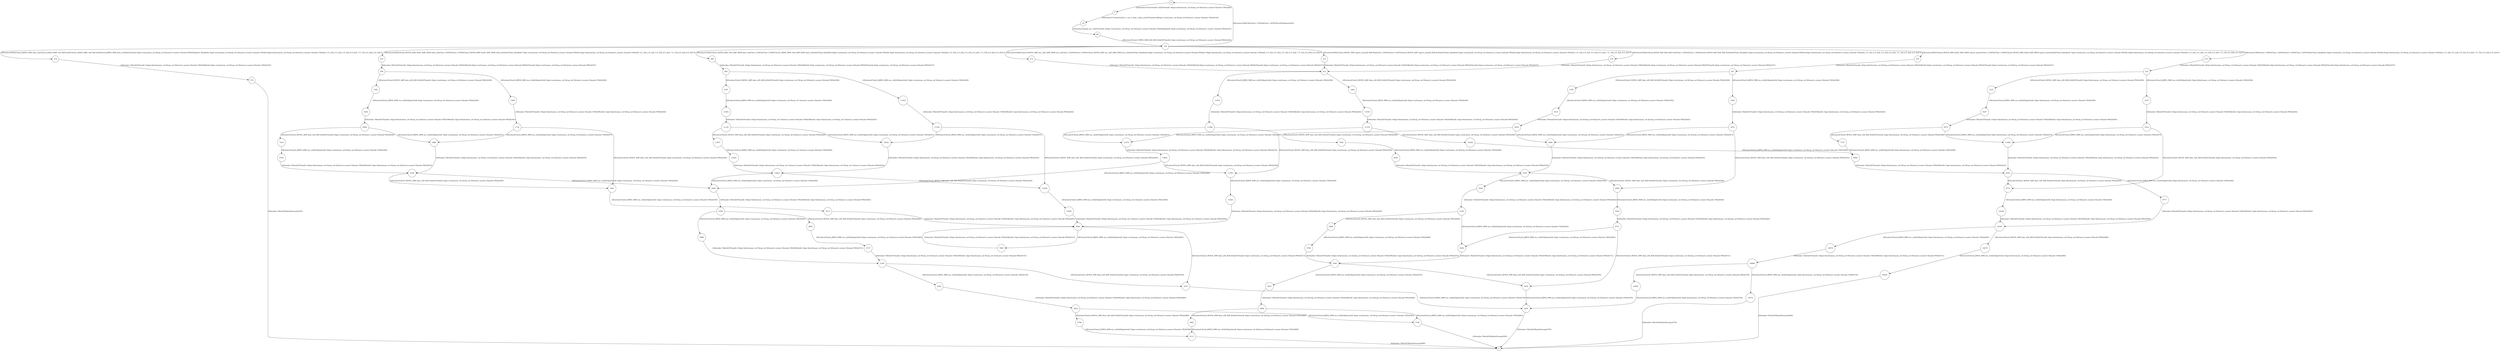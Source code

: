 digraph G {
  0 [shape=circle, ];
  5 [shape=circle, ];
  7 [shape=circle, ];
  18 [shape=circle, ];
  68 [shape=circle, ];
  150 [shape=circle, ];
  269 [shape=circle, ];
  270 [shape=circle, ];
  272 [shape=circle, ];
  273 [shape=circle, ];
  275 [shape=circle, ];
  276 [shape=circle, ];
  278 [shape=circle, ];
  279 [shape=circle, ];
  413 [shape=circle, ];
  493 [shape=circle, ];
  506 [shape=circle, ];
  534 [shape=circle, ];
  547 [shape=circle, ];
  574 [shape=circle, ];
  1368 [shape=circle, ];
  1369 [shape=circle, ];
  1484 [shape=circle, ];
  1497 [shape=circle, ];
  1535 [shape=circle, ];
  1537 [shape=circle, ];
  1559 [shape=circle, ];
  1560 [shape=circle, ];
  1719 [shape=circle, ];
  1814 [shape=circle, ];
  1879 [shape=circle, ];
  1981 [shape=circle, ];
  1988 [shape=circle, ];
  2094 [shape=circle, ];
  2099 [shape=circle, ];
  2254 [shape=circle, ];
  2355 [shape=circle, ];
  2440 [shape=circle, ];
  2549 [shape=circle, ];
  2706 [shape=circle, ];
  2795 [shape=circle, ];
  2885 [shape=circle, ];
  2890 [shape=circle, ];
  2998 [shape=circle, ];
  3004 [shape=circle, ];
  3146 [shape=circle, ];
  3265 [shape=circle, ];
  3337 [shape=circle, ];
  3346 [shape=circle, ];
  3450 [shape=circle, ];
  3453 [shape=circle, ];
  3622 [shape=circle, ];
  3699 [shape=circle, ];
  3789 [shape=circle, ];
  3794 [shape=circle, ];
  3902 [shape=circle, ];
  5037 [shape=circle, ];
  5283 [shape=circle, ];
  5314 [shape=circle, ];
  5515 [shape=circle, ];
  5540 [shape=circle, ];
  5757 [shape=circle, ];
  5782 [shape=circle, ];
  5935 [shape=circle, ];
  6113 [shape=circle, ];
  6375 [shape=circle, ];
  6464 [shape=circle, ];
  6553 [shape=circle, ];
  6642 [shape=circle, ];
  6731 [shape=circle, ];
  7373 [shape=circle, ];
  7518 [shape=circle, ];
  7663 [shape=circle, ];
  7809 [shape=circle, ];
  8649 [shape=circle, ];
  8792 [shape=circle, ];
  8935 [shape=circle, ];
  9352 [shape=circle, ];
  9772 [shape=circle, ];
  9777 [shape=circle, ];
  10196 [shape=circle, ];
  10345 [shape=circle, ];
  10475 [shape=circle, ];
  10479 [shape=circle, ];
  10629 [shape=circle, ];
  10668 [shape=circle, ];
  11002 [shape=circle, ];
  11003 [shape=circle, ];
  11030 [shape=circle, ];
  11033 [shape=circle, ];
  11145 [shape=circle, ];
  11162 [shape=circle, ];
  11376 [shape=circle, ];
  11398 [shape=circle, ];
  11637 [shape=circle, ];
  11763 [shape=circle, ];
  11923 [shape=circle, ];
  11992 [shape=circle, ];
  12028 [shape=circle, ];
  12029 [shape=circle, ];
  12041 [shape=circle, ];
  12832 [shape=circle, ];
  13373 [shape=circle, ];
  13424 [shape=circle, ];
  13520 [shape=circle, ];
  13632 [shape=circle, ];
  14463 [shape=circle, ];
  14472 [shape=circle, ];
  
  
  0 -> 7 [label="((IAttacker(CTimerEnable 3))(((OTime((k 16)(gie false)(umem_val 0)(reg_val 0)(timerA_counter 0)(mode UM))))()8))",
          ];
  7 -> 18 [label="((IAttacker(CCreateEncl(enc_s enc_e data_s data_e)))(((OTime((k 648)(gie true)(umem_val 0)(reg_val 0)(timerA_counter 0)(mode UM))))()18))",
           ];
  18 -> 68 [label="((IAttacker(CJmpIn enc_s))(((OTime((k 18)(gie true)(umem_val 0)(reg_val 0)(timerA_counter 0)(mode UM)))(OJmpIn((k 3)(gie true)(umem_val 0)(reg_val 0)(timerA_counter 2)(mode PM))))()23))",
            ];
  68 -> 150 [label="((IEnclave(CInst(I_CMP(S_IMM 0)(D_R(R 4)))))(((OTime((k 1)(gie true)(umem_val 0)(reg_val 0)(timerA_counter 3)(mode PM))))()24))",
             ];
  150 -> 0 [label="((IEnclave(CIfZ((CRst(CInst I_NOP))((CInst I_NOP)CRst))))((OReset)()24))",
            ];
  150 -> 269 [label="((IEnclave(CIfZ(((CInst(I_ADD(S_IMM 1)(D_AMP_MEM data_s)))(CInst I_NOP))((CInst I_NOP)(CInst(I_ADD(S_IMM 1)(D_AMP_MEM data_s)))))))(((OTime_Handle((k 6)(gie true)(umem_val 0)(reg_val 0)(timerA_counter 3)(mode PM))((k 5)(gie false)(umem_val 0)(reg_val 0)(timerA_counter 2)(mode UM))))((S_3 E_3)(S_4 E_4)(S_5 E_5)(S_6 E_6)(S_7 E_7)(S_8 E_8)(S_9 E_9))27))",
              ];
  150 -> 270 [label="((IEnclave(CIfZ(((CInst(I_MOV(S_IMM 42)(D_AMP_MEM data_s)))(CInst I_NOP))((CInst I_NOP)(CInst(I_MOV(S_IMM 42)(D_AMP_MEM data_s)))))))(((OTime_Handle((k 7)(gie true)(umem_val 0)(reg_val 0)(timerA_counter 4)(mode PM))((k 4)(gie false)(umem_val 0)(reg_val 0)(timerA_counter 2)(mode UM))))((S_3 E_3)(S_4 E_4)(S_5 E_5)(S_6 E_6)(S_7 E_7)(S_8 E_8)(S_9 E_9))27))",
              ];
  150 -> 272 [label="((IEnclave(CIfZ(((CInst(I_MOV(S_AMP enc_s)(D_AMP_MEM enc_s)))(CInst I_NOP))((CInst I_NOP)(CInst(I_MOV(S_AMP enc_s)(D_AMP_MEM enc_s)))))))(((OTime_Handle((k 9)(gie true)(umem_val 0)(reg_val 0)(timerA_counter 0)(mode PM))((k 10)(gie false)(umem_val 0)(reg_val 0)(timerA_counter 4)(mode UM))))((S_3 E_3)(S_4 E_4)(S_5 E_5)(S_6 E_6)(S_7 E_7)(S_8 E_8)(S_9 E_9))27))",
              ];
  150 -> 273 [label="((IEnclave(CIfZ(((CInst(I_MOV(S_AMP unprot_mem)(D_R(R 8))))(CInst I_NOP))((CInst I_NOP)(CInst(I_MOV(S_AMP unprot_mem)(D_R(R 8))))))))(((OTime_Handle((k 5)(gie true)(umem_val 0)(reg_val 0)(timerA_counter 2)(mode PM))((k 6)(gie false)(umem_val 0)(reg_val 0)(timerA_counter 2)(mode UM))))((S_3 E_3)(S_4 E_4)(S_5 E_5)(S_6 E_6)(S_7 E_7)(S_8 E_8)(S_9 E_9))27))",
              ];
  150 -> 275 [label="((IEnclave(CIfZ(((CInst I_DINT)(CInst I_NOP))((CInst I_NOP)(CInst I_DINT)))))(((OTime_Handle((k 3)(gie true)(umem_val 0)(reg_val 0)(timerA_counter 0)(mode PM))((k 8)(gie false)(umem_val 0)(reg_val 0)(timerA_counter 2)(mode UM))))((S_3 E_3)(S_4 E_4)(S_5 E_5)(S_6 E_6)(S_7 E_7)(S_8 E_8)(S_9 E_9))27))",
              ];
  150 -> 276 [label="((IEnclave(CIfZ(((CInst(I_MOV(S_IMM 42)(D_AMP_MEM unprot_mem)))(CInst I_NOP))((CInst I_NOP)(CInst(I_MOV(S_IMM 42)(D_AMP_MEM unprot_mem)))))))(((OTime_Handle((k 7)(gie true)(umem_val 0)(reg_val 0)(timerA_counter 4)(mode PM))((k 4)(gie false)(umem_val 42)(reg_val 0)(timerA_counter 2)(mode UM))))((S_3 E_3)(S_4 E_4)(S_5 E_5)(S_6 E_6)(S_7 E_7)(S_8 E_8)(S_9 E_9))27))",
              ];
  150 -> 278 [label="((IEnclave(CIfZ(((CInst(I_MOV(S_R(R 5))(D_R(R 5))))(CInst I_NOP))((CInst I_NOP)(CInst(I_MOV(S_R(R 5))(D_R(R 5))))))))(((OTime_Handle((k 3)(gie true)(umem_val 0)(reg_val 0)(timerA_counter 0)(mode PM))((k 8)(gie false)(umem_val 0)(reg_val 0)(timerA_counter 2)(mode UM))))((S_3 E_3)(S_4 E_4)(S_5 E_5)(S_6 E_6)(S_7 E_7)(S_8 E_8)(S_9 E_9))27))",
              ];
  150 -> 279 [label="((IEnclave(CIfZ(((CInst(I_JMP(S_IMM data_s)))(CInst(I_ADD(S_IMM 1)(D_R(R 4)))))((CInst(I_ADD(S_IMM 1)(D_R(R 4))))(CInst(I_JMP(S_IMM data_s)))))))(((OTime((k 2)(gie true)(umem_val 0)(reg_val 0)(timerA_counter 5)(mode PM)))(OJmpOut_Handle((k 3)(gie true)(umem_val 0)(reg_val 0)(timerA_counter 2)(mode UM))((k 6)(gie false)(umem_val 0)(reg_val 0)(timerA_counter 2)(mode UM))))((S_3 E_3)(S_4 E_4)(S_5 E_5)(S_6 E_6)(S_7 E_7)(S_8 E_8)(S_9 E_9))27))",
              ];
  269 -> 493 [label="((IAttacker CReti)(((OTime((k 14)(gie false)(umem_val 0)(reg_val 0)(timerA_counter 0)(mode UM)))(OReti((k 5)(gie true)(umem_val 0)(reg_val 0)(timerA_counter 0)(mode PM)))(OTime((k 4)(gie true)(umem_val 0)(reg_val 0)(timerA_counter 0)(mode PM))))()37))",
              ];
  270 -> 506 [label="((IAttacker CReti)(((OTime((k 14)(gie false)(umem_val 0)(reg_val 0)(timerA_counter 0)(mode UM)))(OReti((k 6)(gie true)(umem_val 0)(reg_val 0)(timerA_counter 0)(mode PM)))(OTime((k 4)(gie true)(umem_val 0)(reg_val 0)(timerA_counter 0)(mode PM))))()37))",
              ];
  272 -> 413 [label="((IAttacker CReti)(((OTime((k 14)(gie false)(umem_val 0)(reg_val 0)(timerA_counter 0)(mode UM)))(OReti((k 8)(gie true)(umem_val 0)(reg_val 0)(timerA_counter 0)(mode PM)))(OTime((k 4)(gie true)(umem_val 0)(reg_val 0)(timerA_counter 0)(mode PM))))()37))",
              ];
  273 -> 413 [label="((IAttacker CReti)(((OTime((k 14)(gie false)(umem_val 0)(reg_val 0)(timerA_counter 0)(mode UM)))(OReti((k 4)(gie true)(umem_val 0)(reg_val 0)(timerA_counter 0)(mode PM)))(OTime((k 4)(gie true)(umem_val 0)(reg_val 0)(timerA_counter 0)(mode PM))))()37))",
              ];
  275 -> 534 [label="((IAttacker CReti)(((OTime((k 14)(gie false)(umem_val 0)(reg_val 0)(timerA_counter 0)(mode UM)))(OReti((k 2)(gie false)(umem_val 0)(reg_val 0)(timerA_counter 0)(mode PM)))(OTime((k 4)(gie false)(umem_val 0)(reg_val 0)(timerA_counter 0)(mode PM))))()37))",
              ];
  276 -> 547 [label="((IAttacker CReti)(((OTime((k 14)(gie false)(umem_val 42)(reg_val 0)(timerA_counter 0)(mode UM)))(OReti((k 6)(gie true)(umem_val 42)(reg_val 0)(timerA_counter 0)(mode PM)))(OTime((k 4)(gie true)(umem_val 42)(reg_val 0)(timerA_counter 0)(mode PM))))()37))",
              ];
  278 -> 413 [label="((IAttacker CReti)(((OTime((k 14)(gie false)(umem_val 0)(reg_val 0)(timerA_counter 0)(mode UM)))(OReti((k 2)(gie true)(umem_val 0)(reg_val 0)(timerA_counter 0)(mode PM)))(OTime((k 4)(gie true)(umem_val 0)(reg_val 0)(timerA_counter 0)(mode PM))))()37))",
              ];
  279 -> 574 [label="((IAttacker CReti)(((OTime((k 14)(gie false)(umem_val 0)(reg_val 0)(timerA_counter 0)(mode UM)))(OReti((k 4)(gie true)(umem_val 0)(reg_val 0)(timerA_counter 0)(mode UM))))()35))",
              ];
  413 -> 1484 [label="((IEnclave(CInst(I_MOV(S_AMP data_s)(D_R(R 4)))))(((OTime((k 3)(gie true)(umem_val 0)(reg_val 0)(timerA_counter 0)(mode PM))))()38))",
               ];
  413 -> 11033 [label="((IEnclave(CInst(I_JMP(S_IMM enc_e))))(((OJmpOut((k 3)(gie true)(umem_val 0)(reg_val 0)(timerA_counter 0)(mode UM))))()38))",
                ];
  493 -> 1497 [label="((IEnclave(CInst(I_MOV(S_AMP data_s)(D_R(R 4)))))(((OTime((k 3)(gie true)(umem_val 0)(reg_val 0)(timerA_counter 0)(mode PM))))()38))",
               ];
  493 -> 11003 [label="((IEnclave(CInst(I_JMP(S_IMM enc_e))))(((OJmpOut((k 3)(gie true)(umem_val 0)(reg_val 0)(timerA_counter 0)(mode UM))))()38))",
                ];
  506 -> 1368 [label="((IEnclave(CInst(I_JMP(S_IMM enc_e))))(((OJmpOut((k 3)(gie true)(umem_val 0)(reg_val 0)(timerA_counter 0)(mode UM))))()38))",
               ];
  506 -> 1369 [label="((IEnclave(CInst(I_MOV(S_AMP data_s)(D_R(R 4)))))(((OTime((k 3)(gie true)(umem_val 0)(reg_val 0)(timerA_counter 0)(mode PM))))()38))",
               ];
  534 -> 1535 [label="((IEnclave(CInst(I_MOV(S_AMP data_s)(D_R(R 4)))))(((OTime((k 3)(gie false)(umem_val 0)(reg_val 0)(timerA_counter 0)(mode PM))))()38))",
               ];
  534 -> 1537 [label="((IEnclave(CInst(I_JMP(S_IMM enc_e))))(((OJmpOut((k 3)(gie false)(umem_val 0)(reg_val 0)(timerA_counter 0)(mode UM))))()38))",
               ];
  547 -> 1559 [label="((IEnclave(CInst(I_MOV(S_AMP data_s)(D_R(R 4)))))(((OTime((k 3)(gie true)(umem_val 42)(reg_val 0)(timerA_counter 0)(mode PM))))()38))",
               ];
  547 -> 1560 [label="((IEnclave(CInst(I_JMP(S_IMM enc_e))))(((OJmpOut((k 3)(gie true)(umem_val 42)(reg_val 0)(timerA_counter 0)(mode UM))))()38))",
               ];
  574 -> 5 [label="((IAttacker CReti)((OMaybeDiverge)()35))", ];
  1368 -> 1719 [label="((IAttacker CReti)(((OTime((k 14)(gie false)(umem_val 0)(reg_val 0)(timerA_counter 0)(mode UM)))(OReti((k 1)(gie false)(umem_val 0)(reg_val 0)(timerA_counter 0)(mode PM))))()44))",
                ];
  1369 -> 5283 [label="((IEnclave(CInst(I_JMP(S_IMM enc_e))))(((OJmpOut((k 3)(gie true)(umem_val 0)(reg_val 2)(timerA_counter 0)(mode UM))))()39))",
                ];
  1484 -> 11030 [label="((IEnclave(CInst(I_JMP(S_IMM enc_e))))(((OJmpOut((k 3)(gie true)(umem_val 0)(reg_val 0)(timerA_counter 0)(mode UM))))()39))",
                 ];
  1497 -> 11002 [label="((IEnclave(CInst(I_JMP(S_IMM enc_e))))(((OJmpOut((k 3)(gie true)(umem_val 0)(reg_val 1)(timerA_counter 0)(mode UM))))()39))",
                 ];
  1535 -> 5037 [label="((IEnclave(CInst(I_JMP(S_IMM enc_e))))(((OJmpOut((k 3)(gie false)(umem_val 0)(reg_val 0)(timerA_counter 0)(mode UM))))()39))",
                ];
  1537 -> 1814 [label="((IAttacker CReti)(((OTime((k 14)(gie false)(umem_val 0)(reg_val 0)(timerA_counter 0)(mode UM)))(OReti((k 1)(gie false)(umem_val 0)(reg_val 0)(timerA_counter 0)(mode PM))))()44))",
                ];
  1559 -> 5314 [label="((IEnclave(CInst(I_JMP(S_IMM enc_e))))(((OJmpOut((k 3)(gie true)(umem_val 42)(reg_val 0)(timerA_counter 0)(mode UM))))()39))",
                ];
  1560 -> 1879 [label="((IAttacker CReti)(((OTime((k 14)(gie false)(umem_val 42)(reg_val 0)(timerA_counter 0)(mode UM)))(OReti((k 1)(gie false)(umem_val 42)(reg_val 0)(timerA_counter 0)(mode PM))))()44))",
                ];
  1719 -> 1981 [label="((IEnclave(CInst(I_MOV(S_AMP data_s)(D_R(R 4)))))(((OTime((k 3)(gie true)(umem_val 0)(reg_val 0)(timerA_counter 0)(mode PM))))()50))",
                ];
  1719 -> 1988 [label="((IEnclave(CInst(I_JMP(S_IMM enc_e))))(((OJmpOut((k 3)(gie true)(umem_val 0)(reg_val 0)(timerA_counter 0)(mode UM))))()47))",
                ];
  1814 -> 9772 [label="((IEnclave(CInst(I_MOV(S_AMP data_s)(D_R(R 4)))))(((OTime((k 3)(gie false)(umem_val 0)(reg_val 0)(timerA_counter 0)(mode PM))))()50))",
                ];
  1814 -> 11992 [label="((IEnclave(CInst(I_JMP(S_IMM enc_e))))(((OJmpOut((k 3)(gie false)(umem_val 0)(reg_val 0)(timerA_counter 0)(mode UM))))()47))",
                 ];
  1879 -> 2094 [label="((IEnclave(CInst(I_MOV(S_AMP data_s)(D_R(R 4)))))(((OTime((k 3)(gie true)(umem_val 42)(reg_val 0)(timerA_counter 0)(mode PM))))()50))",
                ];
  1879 -> 2099 [label="((IEnclave(CInst(I_JMP(S_IMM enc_e))))(((OJmpOut((k 3)(gie true)(umem_val 42)(reg_val 0)(timerA_counter 0)(mode UM))))()47))",
                ];
  1981 -> 5515 [label="((IEnclave(CInst(I_JMP(S_IMM enc_e))))(((OJmpOut((k 3)(gie true)(umem_val 0)(reg_val 2)(timerA_counter 0)(mode UM))))()59))",
                ];
  1988 -> 2254 [label="((IAttacker CReti)(((OTime((k 14)(gie false)(umem_val 0)(reg_val 0)(timerA_counter 0)(mode UM)))(OReti((k 1)(gie false)(umem_val 0)(reg_val 0)(timerA_counter 0)(mode PM))))()53))",
                ];
  2094 -> 5540 [label="((IEnclave(CInst(I_JMP(S_IMM enc_e))))(((OJmpOut((k 3)(gie true)(umem_val 42)(reg_val 0)(timerA_counter 0)(mode UM))))()59))",
                ];
  2099 -> 2355 [label="((IAttacker CReti)(((OTime((k 14)(gie false)(umem_val 42)(reg_val 0)(timerA_counter 0)(mode UM)))(OReti((k 1)(gie false)(umem_val 42)(reg_val 0)(timerA_counter 0)(mode PM))))()53))",
                ];
  2254 -> 1981 [label="((IEnclave(CInst(I_MOV(S_AMP data_s)(D_R(R 4)))))(((OTime((k 3)(gie true)(umem_val 0)(reg_val 0)(timerA_counter 0)(mode PM))))()58))",
                ];
  2254 -> 2440 [label="((IEnclave(CInst(I_JMP(S_IMM enc_e))))(((OJmpOut((k 3)(gie true)(umem_val 0)(reg_val 0)(timerA_counter 0)(mode UM))))()56))",
                ];
  2355 -> 2094 [label="((IEnclave(CInst(I_MOV(S_AMP data_s)(D_R(R 4)))))(((OTime((k 3)(gie true)(umem_val 42)(reg_val 0)(timerA_counter 0)(mode PM))))()58))",
                ];
  2355 -> 2549 [label="((IEnclave(CInst(I_JMP(S_IMM enc_e))))(((OJmpOut((k 3)(gie true)(umem_val 42)(reg_val 0)(timerA_counter 0)(mode UM))))()56))",
                ];
  2440 -> 2706 [label="((IAttacker CReti)(((OTime((k 14)(gie false)(umem_val 0)(reg_val 0)(timerA_counter 0)(mode UM)))(OReti((k 1)(gie false)(umem_val 0)(reg_val 0)(timerA_counter 0)(mode PM))))()62))",
                ];
  2549 -> 2795 [label="((IAttacker CReti)(((OTime((k 14)(gie false)(umem_val 42)(reg_val 0)(timerA_counter 0)(mode UM)))(OReti((k 1)(gie false)(umem_val 42)(reg_val 0)(timerA_counter 0)(mode PM))))()62))",
                ];
  2706 -> 2885 [label="((IEnclave(CInst(I_MOV(S_AMP data_s)(D_R(R 4)))))(((OTime((k 3)(gie true)(umem_val 0)(reg_val 0)(timerA_counter 0)(mode PM))))()68))",
                ];
  2706 -> 2890 [label="((IEnclave(CInst(I_JMP(S_IMM enc_e))))(((OJmpOut((k 3)(gie true)(umem_val 0)(reg_val 0)(timerA_counter 0)(mode UM))))()65))",
                ];
  2795 -> 2998 [label="((IEnclave(CInst(I_MOV(S_AMP data_s)(D_R(R 4)))))(((OTime((k 3)(gie true)(umem_val 42)(reg_val 0)(timerA_counter 0)(mode PM))))()68))",
                ];
  2795 -> 3004 [label="((IEnclave(CInst(I_JMP(S_IMM enc_e))))(((OJmpOut((k 3)(gie true)(umem_val 42)(reg_val 0)(timerA_counter 0)(mode UM))))()65))",
                ];
  2885 -> 5757 [label="((IEnclave(CInst(I_JMP(S_IMM enc_e))))(((OJmpOut((k 3)(gie true)(umem_val 0)(reg_val 2)(timerA_counter 0)(mode UM))))()69))",
                ];
  2890 -> 3146 [label="((IAttacker CReti)(((OTime((k 14)(gie false)(umem_val 0)(reg_val 0)(timerA_counter 0)(mode UM)))(OReti((k 1)(gie false)(umem_val 0)(reg_val 0)(timerA_counter 0)(mode PM))))()71))",
                ];
  2998 -> 5782 [label="((IEnclave(CInst(I_JMP(S_IMM enc_e))))(((OJmpOut((k 3)(gie true)(umem_val 42)(reg_val 0)(timerA_counter 0)(mode UM))))()69))",
                ];
  3004 -> 3265 [label="((IAttacker CReti)(((OTime((k 14)(gie false)(umem_val 42)(reg_val 0)(timerA_counter 0)(mode UM)))(OReti((k 1)(gie false)(umem_val 42)(reg_val 0)(timerA_counter 0)(mode PM))))()71))",
                ];
  3146 -> 3337 [label="((IEnclave(CInst(I_MOV(S_AMP data_s)(D_R(R 4)))))(((OTime((k 3)(gie true)(umem_val 0)(reg_val 0)(timerA_counter 0)(mode PM))))()78))",
                ];
  3146 -> 3346 [label="((IEnclave(CInst(I_JMP(S_IMM enc_e))))(((OJmpOut((k 3)(gie true)(umem_val 0)(reg_val 0)(timerA_counter 0)(mode UM))))()74))",
                ];
  3265 -> 3450 [label="((IEnclave(CInst(I_MOV(S_AMP data_s)(D_R(R 4)))))(((OTime((k 3)(gie true)(umem_val 42)(reg_val 0)(timerA_counter 0)(mode PM))))()78))",
                ];
  3265 -> 3453 [label="((IEnclave(CInst(I_JMP(S_IMM enc_e))))(((OJmpOut((k 3)(gie true)(umem_val 42)(reg_val 0)(timerA_counter 0)(mode UM))))()74))",
                ];
  3337 -> 5935 [label="((IEnclave(CInst(I_JMP(S_IMM enc_e))))(((OJmpOut((k 3)(gie true)(umem_val 0)(reg_val 2)(timerA_counter 0)(mode UM))))()79))",
                ];
  3346 -> 3622 [label="((IAttacker CReti)(((OTime((k 14)(gie false)(umem_val 0)(reg_val 0)(timerA_counter 0)(mode UM)))(OReti((k 1)(gie false)(umem_val 0)(reg_val 0)(timerA_counter 0)(mode PM))))()80))",
                ];
  3450 -> 5935 [label="((IEnclave(CInst(I_JMP(S_IMM enc_e))))(((OJmpOut((k 3)(gie true)(umem_val 42)(reg_val 0)(timerA_counter 0)(mode UM))))()79))",
                ];
  3453 -> 3699 [label="((IAttacker CReti)(((OTime((k 14)(gie false)(umem_val 42)(reg_val 0)(timerA_counter 0)(mode UM)))(OReti((k 1)(gie false)(umem_val 42)(reg_val 0)(timerA_counter 0)(mode PM))))()80))",
                ];
  3622 -> 3789 [label="((IEnclave(CInst(I_MOV(S_AMP data_s)(D_R(R 4)))))(((OTime((k 3)(gie true)(umem_val 0)(reg_val 0)(timerA_counter 0)(mode PM))))()88))",
                ];
  3622 -> 3794 [label="((IEnclave(CInst(I_JMP(S_IMM enc_e))))(((OJmpOut((k 3)(gie true)(umem_val 0)(reg_val 0)(timerA_counter 0)(mode UM))))()83))",
                ];
  3699 -> 3794 [label="((IEnclave(CInst(I_JMP(S_IMM enc_e))))(((OJmpOut((k 3)(gie true)(umem_val 42)(reg_val 0)(timerA_counter 0)(mode UM))))()83))",
                ];
  3699 -> 3902 [label="((IEnclave(CInst(I_MOV(S_AMP data_s)(D_R(R 4)))))(((OTime((k 3)(gie true)(umem_val 42)(reg_val 0)(timerA_counter 0)(mode PM))))()88))",
                ];
  3789 -> 6113 [label="((IEnclave(CInst(I_JMP(S_IMM enc_e))))(((OJmpOut((k 3)(gie true)(umem_val 0)(reg_val 2)(timerA_counter 0)(mode UM))))()89))",
                ];
  3794 -> 5 [label="((IAttacker CReti)((OMaybeDiverge)()83))", ];
  3902 -> 6113 [label="((IEnclave(CInst(I_JMP(S_IMM enc_e))))(((OJmpOut((k 3)(gie true)(umem_val 42)(reg_val 0)(timerA_counter 0)(mode UM))))()89))",
                ];
  5037 -> 6375 [label="((IAttacker CReti)(((OTime((k 14)(gie false)(umem_val 0)(reg_val 0)(timerA_counter 0)(mode UM)))(OReti((k 1)(gie false)(umem_val 0)(reg_val 0)(timerA_counter 0)(mode PM))))()45))",
                ];
  5283 -> 6464 [label="((IAttacker CReti)(((OTime((k 14)(gie false)(umem_val 0)(reg_val 2)(timerA_counter 0)(mode UM)))(OReti((k 1)(gie false)(umem_val 0)(reg_val 2)(timerA_counter 0)(mode PM))))()45))",
                ];
  5314 -> 6553 [label="((IAttacker CReti)(((OTime((k 14)(gie false)(umem_val 42)(reg_val 0)(timerA_counter 0)(mode UM)))(OReti((k 1)(gie false)(umem_val 42)(reg_val 0)(timerA_counter 0)(mode PM))))()45))",
                ];
  5515 -> 6642 [label="((IAttacker CReti)(((OTime((k 14)(gie false)(umem_val 0)(reg_val 2)(timerA_counter 0)(mode UM)))(OReti((k 1)(gie false)(umem_val 0)(reg_val 2)(timerA_counter 0)(mode PM))))()65))",
                ];
  5540 -> 6731 [label="((IAttacker CReti)(((OTime((k 14)(gie false)(umem_val 42)(reg_val 0)(timerA_counter 0)(mode UM)))(OReti((k 1)(gie false)(umem_val 42)(reg_val 0)(timerA_counter 0)(mode PM))))()65))",
                ];
  5757 -> 3146 [label="((IAttacker CReti)(((OTime((k 14)(gie false)(umem_val 0)(reg_val 2)(timerA_counter 0)(mode UM)))(OReti((k 1)(gie false)(umem_val 0)(reg_val 2)(timerA_counter 0)(mode PM))))()75))",
                ];
  5782 -> 3265 [label="((IAttacker CReti)(((OTime((k 14)(gie false)(umem_val 42)(reg_val 0)(timerA_counter 0)(mode UM)))(OReti((k 1)(gie false)(umem_val 42)(reg_val 0)(timerA_counter 0)(mode PM))))()75))",
                ];
  5935 -> 5 [label="((IAttacker CReti)((OMaybeDiverge)()79))", ];
  6113 -> 5 [label="((IAttacker CReti)((OMaybeDiverge)()89))", ];
  6375 -> 7373 [label="((IEnclave(CInst(I_MOV(S_AMP data_s)(D_R(R 4)))))(((OTime((k 3)(gie false)(umem_val 0)(reg_val 0)(timerA_counter 0)(mode PM))))()48))",
                ];
  6375 -> 11992 [label="((IEnclave(CInst(I_JMP(S_IMM enc_e))))(((OJmpOut((k 3)(gie false)(umem_val 0)(reg_val 0)(timerA_counter 0)(mode UM))))()47))",
                 ];
  6464 -> 1988 [label="((IEnclave(CInst(I_JMP(S_IMM enc_e))))(((OJmpOut((k 3)(gie true)(umem_val 0)(reg_val 0)(timerA_counter 0)(mode UM))))()47))",
                ];
  6464 -> 7518 [label="((IEnclave(CInst(I_MOV(S_AMP data_s)(D_R(R 4)))))(((OTime((k 3)(gie true)(umem_val 0)(reg_val 0)(timerA_counter 0)(mode PM))))()48))",
                ];
  6553 -> 2099 [label="((IEnclave(CInst(I_JMP(S_IMM enc_e))))(((OJmpOut((k 3)(gie true)(umem_val 42)(reg_val 0)(timerA_counter 0)(mode UM))))()47))",
                ];
  6553 -> 7663 [label="((IEnclave(CInst(I_MOV(S_AMP data_s)(D_R(R 4)))))(((OTime((k 3)(gie true)(umem_val 42)(reg_val 0)(timerA_counter 0)(mode PM))))()48))",
                ];
  6642 -> 3337 [label="((IEnclave(CInst(I_MOV(S_AMP data_s)(D_R(R 4)))))(((OTime((k 3)(gie true)(umem_val 0)(reg_val 0)(timerA_counter 0)(mode PM))))()71))",
                ];
  6642 -> 7809 [label="((IEnclave(CInst(I_JMP(S_IMM enc_e))))(((OJmpOut((k 3)(gie true)(umem_val 0)(reg_val 0)(timerA_counter 0)(mode UM))))()65))",
                ];
  6731 -> 3004 [label="((IEnclave(CInst(I_JMP(S_IMM enc_e))))(((OJmpOut((k 3)(gie true)(umem_val 42)(reg_val 0)(timerA_counter 0)(mode UM))))()65))",
                ];
  6731 -> 3450 [label="((IEnclave(CInst(I_MOV(S_AMP data_s)(D_R(R 4)))))(((OTime((k 3)(gie true)(umem_val 42)(reg_val 0)(timerA_counter 0)(mode PM))))()71))",
                ];
  7373 -> 8649 [label="((IEnclave(CInst(I_JMP(S_IMM enc_e))))(((OJmpOut((k 3)(gie false)(umem_val 0)(reg_val 0)(timerA_counter 0)(mode UM))))()49))",
                ];
  7518 -> 8792 [label="((IEnclave(CInst(I_JMP(S_IMM enc_e))))(((OJmpOut((k 3)(gie true)(umem_val 0)(reg_val 2)(timerA_counter 0)(mode UM))))()49))",
                ];
  7663 -> 8935 [label="((IEnclave(CInst(I_JMP(S_IMM enc_e))))(((OJmpOut((k 3)(gie true)(umem_val 42)(reg_val 0)(timerA_counter 0)(mode UM))))()49))",
                ];
  7809 -> 6642 [label="((IAttacker CReti)(((OTime((k 14)(gie false)(umem_val 0)(reg_val 0)(timerA_counter 0)(mode UM)))(OReti((k 1)(gie false)(umem_val 0)(reg_val 0)(timerA_counter 0)(mode PM))))()71))",
                ];
  8649 -> 9352 [label="((IAttacker CReti)(((OTime((k 14)(gie false)(umem_val 0)(reg_val 0)(timerA_counter 0)(mode UM)))(OReti((k 1)(gie false)(umem_val 0)(reg_val 0)(timerA_counter 0)(mode PM))))()55))",
                ];
  8792 -> 2254 [label="((IAttacker CReti)(((OTime((k 14)(gie false)(umem_val 0)(reg_val 2)(timerA_counter 0)(mode UM)))(OReti((k 1)(gie false)(umem_val 0)(reg_val 2)(timerA_counter 0)(mode PM))))()55))",
                ];
  8935 -> 2355 [label="((IAttacker CReti)(((OTime((k 14)(gie false)(umem_val 42)(reg_val 0)(timerA_counter 0)(mode UM)))(OReti((k 1)(gie false)(umem_val 42)(reg_val 0)(timerA_counter 0)(mode PM))))()55))",
                ];
  9352 -> 9772 [label="((IEnclave(CInst(I_MOV(S_AMP data_s)(D_R(R 4)))))(((OTime((k 3)(gie false)(umem_val 0)(reg_val 0)(timerA_counter 0)(mode PM))))()58))",
                ];
  9352 -> 9777 [label="((IEnclave(CInst(I_JMP(S_IMM enc_e))))(((OJmpOut((k 3)(gie false)(umem_val 0)(reg_val 0)(timerA_counter 0)(mode UM))))()56))",
                ];
  9772 -> 10196 [label="((IEnclave(CInst(I_JMP(S_IMM enc_e))))(((OJmpOut((k 3)(gie false)(umem_val 0)(reg_val 0)(timerA_counter 0)(mode UM))))()59))",
                 ];
  9777 -> 10345 [label="((IAttacker CReti)(((OTime((k 14)(gie false)(umem_val 0)(reg_val 0)(timerA_counter 0)(mode UM)))(OReti((k 1)(gie false)(umem_val 0)(reg_val 0)(timerA_counter 0)(mode PM))))()62))",
                 ];
  10196 -> 10345 [label="((IAttacker CReti)(((OTime((k 14)(gie false)(umem_val 0)(reg_val 0)(timerA_counter 0)(mode UM)))(OReti((k 1)(gie false)(umem_val 0)(reg_val 0)(timerA_counter 0)(mode PM))))()65))",
                  ];
  10345 -> 10475 [label="((IEnclave(CInst(I_MOV(S_AMP data_s)(D_R(R 4)))))(((OTime((k 3)(gie false)(umem_val 0)(reg_val 0)(timerA_counter 0)(mode PM))))()68))",
                  ];
  10345 -> 10479 [label="((IEnclave(CInst(I_JMP(S_IMM enc_e))))(((OJmpOut((k 3)(gie false)(umem_val 0)(reg_val 0)(timerA_counter 0)(mode UM))))()65))",
                  ];
  10475 -> 10629 [label="((IEnclave(CInst(I_JMP(S_IMM enc_e))))(((OJmpOut((k 3)(gie false)(umem_val 0)(reg_val 0)(timerA_counter 0)(mode UM))))()69))",
                  ];
  10479 -> 10668 [label="((IAttacker CReti)(((OTime((k 14)(gie false)(umem_val 0)(reg_val 0)(timerA_counter 0)(mode UM)))(OReti((k 1)(gie false)(umem_val 0)(reg_val 0)(timerA_counter 0)(mode PM))))()71))",
                  ];
  10629 -> 5 [label="((IAttacker CReti)((OMaybeDiverge)()69))", ];
  10668 -> 14463 [label="((IEnclave(CInst(I_MOV(S_AMP data_s)(D_R(R 4)))))(((OTime((k 3)(gie false)(umem_val 0)(reg_val 0)(timerA_counter 0)(mode PM))))()78))",
                  ];
  10668 -> 14472 [label="((IEnclave(CInst(I_JMP(S_IMM enc_e))))(((OJmpOut((k 3)(gie false)(umem_val 0)(reg_val 0)(timerA_counter 0)(mode UM))))()74))",
                  ];
  11002 -> 11145 [label="((IAttacker CReti)(((OTime((k 14)(gie false)(umem_val 0)(reg_val 1)(timerA_counter 0)(mode UM)))(OReti((k 1)(gie false)(umem_val 0)(reg_val 1)(timerA_counter 0)(mode PM))))()45))",
                  ];
  11003 -> 11162 [label="((IAttacker CReti)(((OTime((k 14)(gie false)(umem_val 0)(reg_val 0)(timerA_counter 0)(mode UM)))(OReti((k 1)(gie false)(umem_val 0)(reg_val 0)(timerA_counter 0)(mode PM))))()44))",
                  ];
  11030 -> 11376 [label="((IAttacker CReti)(((OTime((k 14)(gie false)(umem_val 0)(reg_val 0)(timerA_counter 0)(mode UM)))(OReti((k 1)(gie false)(umem_val 0)(reg_val 0)(timerA_counter 0)(mode PM))))()45))",
                  ];
  11033 -> 11398 [label="((IAttacker CReti)(((OTime((k 14)(gie false)(umem_val 0)(reg_val 0)(timerA_counter 0)(mode UM)))(OReti((k 1)(gie false)(umem_val 0)(reg_val 0)(timerA_counter 0)(mode PM))))()44))",
                  ];
  11145 -> 11637 [label="((IEnclave(CInst(I_MOV(S_AMP data_s)(D_R(R 4)))))(((OTime((k 3)(gie true)(umem_val 0)(reg_val 0)(timerA_counter 0)(mode PM))))()48))",
                  ];
  11145 -> 12041 [label="((IEnclave(CInst(I_JMP(S_IMM enc_e))))(((OJmpOut((k 3)(gie true)(umem_val 0)(reg_val 0)(timerA_counter 0)(mode UM))))()47))",
                  ];
  11162 -> 12028 [label="((IEnclave(CInst(I_MOV(S_AMP data_s)(D_R(R 4)))))(((OTime((k 3)(gie true)(umem_val 0)(reg_val 0)(timerA_counter 0)(mode PM))))()50))",
                  ];
  11162 -> 12041 [label="((IEnclave(CInst(I_JMP(S_IMM enc_e))))(((OJmpOut((k 3)(gie true)(umem_val 0)(reg_val 0)(timerA_counter 0)(mode UM))))()47))",
                  ];
  11376 -> 13373 [label="((IEnclave(CInst(I_JMP(S_IMM enc_e))))(((OJmpOut((k 3)(gie true)(umem_val 0)(reg_val 0)(timerA_counter 0)(mode UM))))()47))",
                  ];
  11376 -> 13424 [label="((IEnclave(CInst(I_MOV(S_AMP data_s)(D_R(R 4)))))(((OTime((k 3)(gie true)(umem_val 0)(reg_val 0)(timerA_counter 0)(mode PM))))()48))",
                  ];
  11398 -> 11763 [label="((IEnclave(CInst(I_MOV(S_AMP data_s)(D_R(R 4)))))(((OTime((k 3)(gie true)(umem_val 0)(reg_val 0)(timerA_counter 0)(mode PM))))()50))",
                  ];
  11398 -> 13373 [label="((IEnclave(CInst(I_JMP(S_IMM enc_e))))(((OJmpOut((k 3)(gie true)(umem_val 0)(reg_val 0)(timerA_counter 0)(mode UM))))()47))",
                  ];
  11637 -> 13520 [label="((IEnclave(CInst(I_JMP(S_IMM enc_e))))(((OJmpOut((k 3)(gie true)(umem_val 0)(reg_val 1)(timerA_counter 0)(mode UM))))()49))",
                  ];
  11763 -> 11923 [label="((IEnclave(CInst(I_JMP(S_IMM enc_e))))(((OJmpOut((k 3)(gie true)(umem_val 0)(reg_val 0)(timerA_counter 0)(mode UM))))()59))",
                  ];
  11923 -> 6642 [label="((IAttacker CReti)(((OTime((k 14)(gie false)(umem_val 0)(reg_val 0)(timerA_counter 0)(mode UM)))(OReti((k 1)(gie false)(umem_val 0)(reg_val 0)(timerA_counter 0)(mode PM))))()65))",
                 ];
  11992 -> 9352 [label="((IAttacker CReti)(((OTime((k 14)(gie false)(umem_val 0)(reg_val 0)(timerA_counter 0)(mode UM)))(OReti((k 1)(gie false)(umem_val 0)(reg_val 0)(timerA_counter 0)(mode PM))))()53))",
                 ];
  12028 -> 12029 [label="((IEnclave(CInst(I_JMP(S_IMM enc_e))))(((OJmpOut((k 3)(gie true)(umem_val 0)(reg_val 1)(timerA_counter 0)(mode UM))))()59))",
                  ];
  12029 -> 6642 [label="((IAttacker CReti)(((OTime((k 14)(gie false)(umem_val 0)(reg_val 1)(timerA_counter 0)(mode UM)))(OReti((k 1)(gie false)(umem_val 0)(reg_val 1)(timerA_counter 0)(mode PM))))()65))",
                 ];
  12041 -> 12832 [label="((IAttacker CReti)(((OTime((k 14)(gie false)(umem_val 0)(reg_val 0)(timerA_counter 0)(mode UM)))(OReti((k 1)(gie false)(umem_val 0)(reg_val 0)(timerA_counter 0)(mode PM))))()53))",
                  ];
  12832 -> 2440 [label="((IEnclave(CInst(I_JMP(S_IMM enc_e))))(((OJmpOut((k 3)(gie true)(umem_val 0)(reg_val 0)(timerA_counter 0)(mode UM))))()56))",
                 ];
  12832 -> 12028 [label="((IEnclave(CInst(I_MOV(S_AMP data_s)(D_R(R 4)))))(((OTime((k 3)(gie true)(umem_val 0)(reg_val 0)(timerA_counter 0)(mode PM))))()58))",
                  ];
  13373 -> 13632 [label="((IAttacker CReti)(((OTime((k 14)(gie false)(umem_val 0)(reg_val 0)(timerA_counter 0)(mode UM)))(OReti((k 1)(gie false)(umem_val 0)(reg_val 0)(timerA_counter 0)(mode PM))))()53))",
                  ];
  13424 -> 8649 [label="((IEnclave(CInst(I_JMP(S_IMM enc_e))))(((OJmpOut((k 3)(gie true)(umem_val 0)(reg_val 0)(timerA_counter 0)(mode UM))))()49))",
                 ];
  13520 -> 12832 [label="((IAttacker CReti)(((OTime((k 14)(gie false)(umem_val 0)(reg_val 1)(timerA_counter 0)(mode UM)))(OReti((k 1)(gie false)(umem_val 0)(reg_val 1)(timerA_counter 0)(mode PM))))()55))",
                  ];
  13632 -> 2440 [label="((IEnclave(CInst(I_JMP(S_IMM enc_e))))(((OJmpOut((k 3)(gie true)(umem_val 0)(reg_val 0)(timerA_counter 0)(mode UM))))()56))",
                 ];
  13632 -> 11763 [label="((IEnclave(CInst(I_MOV(S_AMP data_s)(D_R(R 4)))))(((OTime((k 3)(gie true)(umem_val 0)(reg_val 0)(timerA_counter 0)(mode PM))))()58))",
                  ];
  14463 -> 5935 [label="((IEnclave(CInst(I_JMP(S_IMM enc_e))))(((OJmpOut((k 3)(gie false)(umem_val 0)(reg_val 0)(timerA_counter 0)(mode UM))))()79))",
                 ];
  14472 -> 5 [label="((IAttacker CReti)((OMaybeDiverge)()74))", ];
  
  }